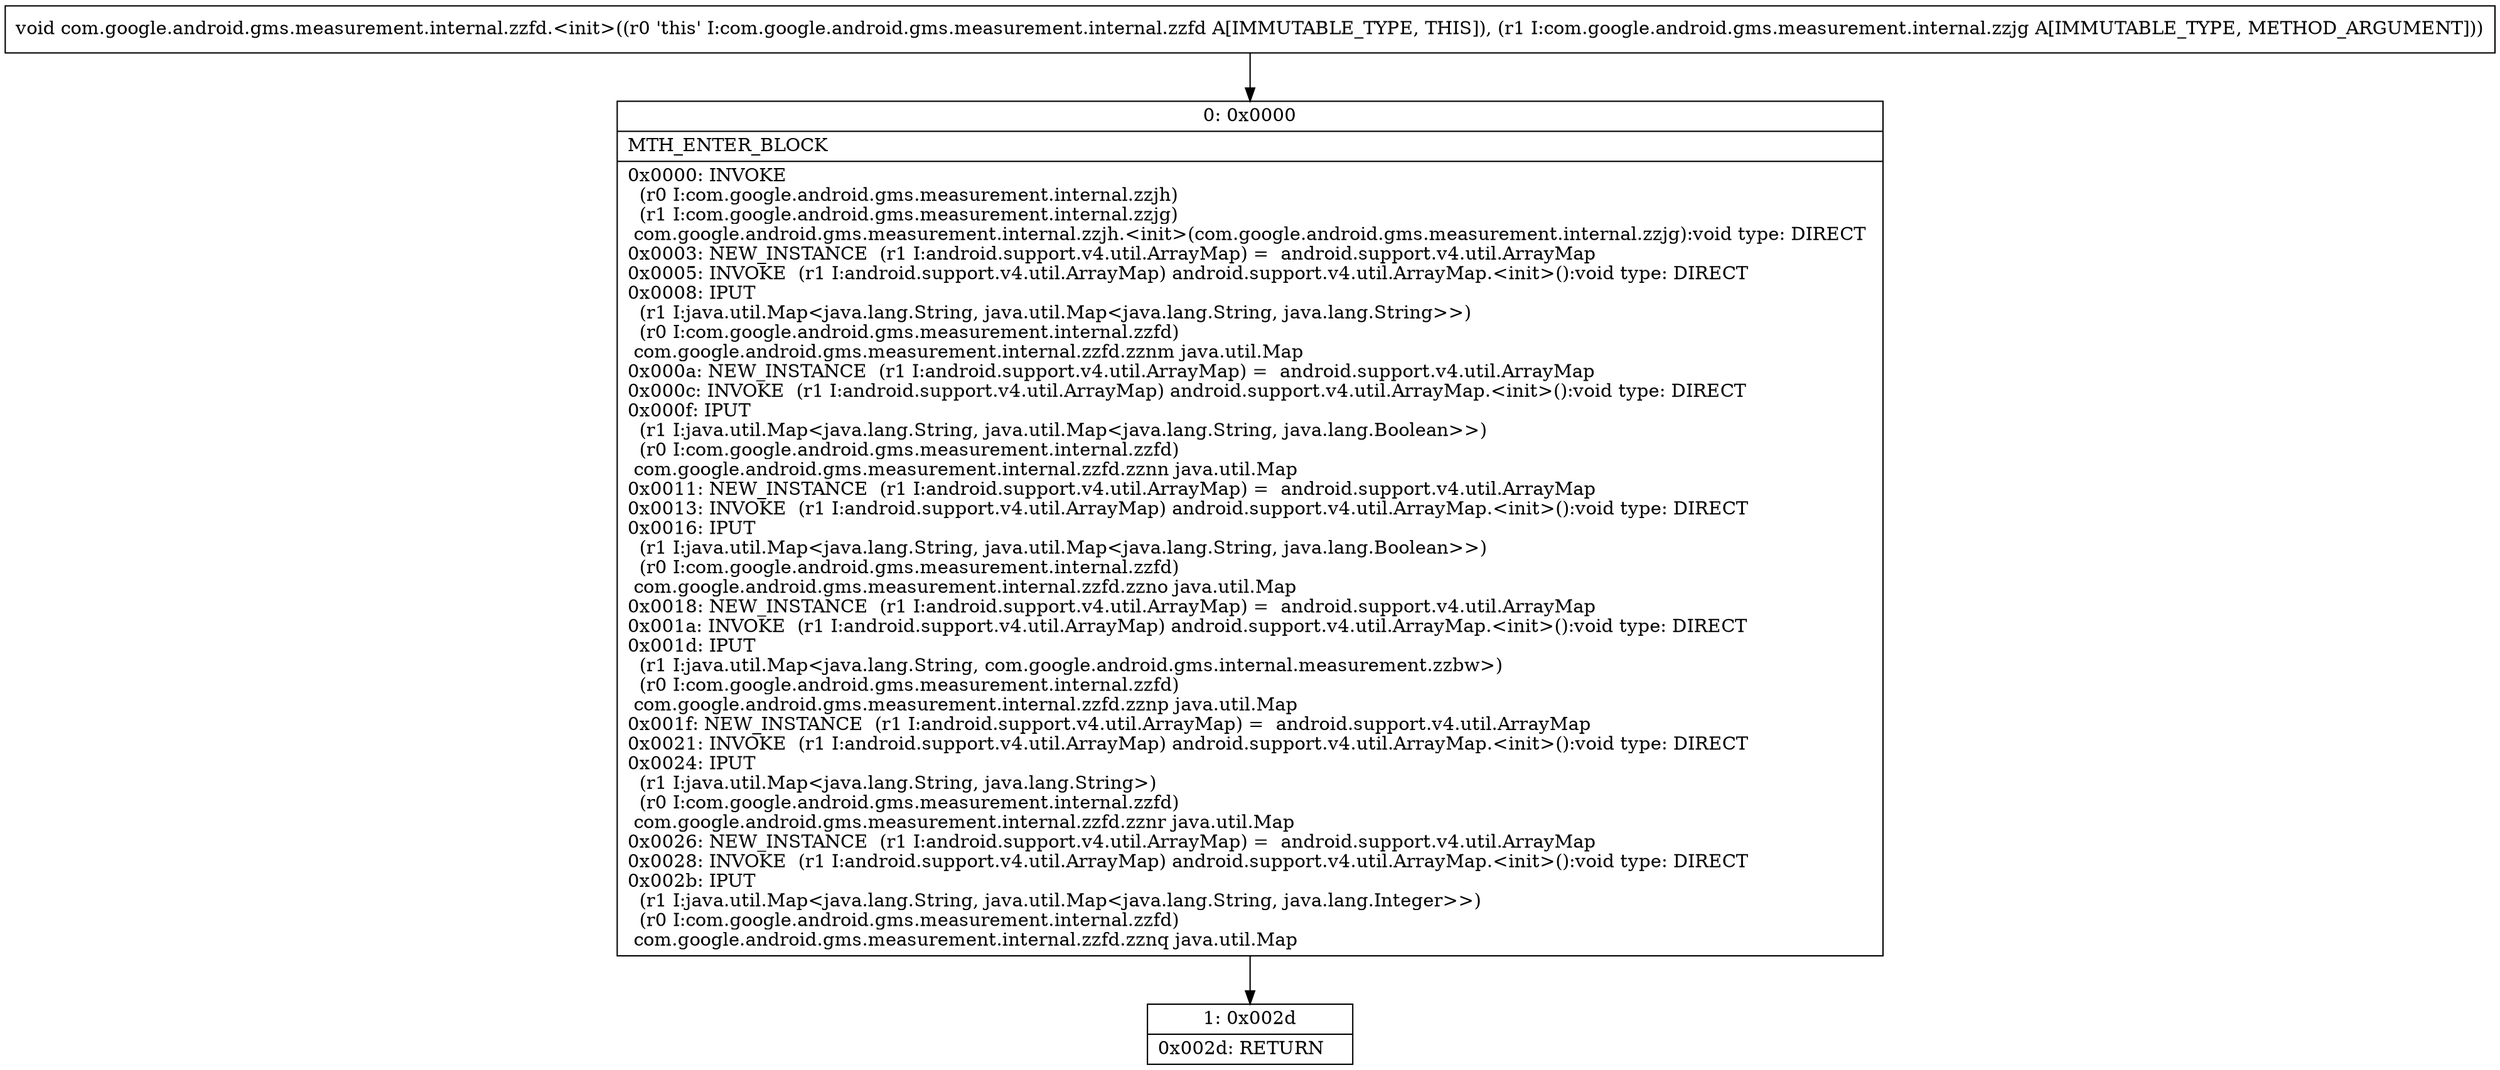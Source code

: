 digraph "CFG forcom.google.android.gms.measurement.internal.zzfd.\<init\>(Lcom\/google\/android\/gms\/measurement\/internal\/zzjg;)V" {
Node_0 [shape=record,label="{0\:\ 0x0000|MTH_ENTER_BLOCK\l|0x0000: INVOKE  \l  (r0 I:com.google.android.gms.measurement.internal.zzjh)\l  (r1 I:com.google.android.gms.measurement.internal.zzjg)\l com.google.android.gms.measurement.internal.zzjh.\<init\>(com.google.android.gms.measurement.internal.zzjg):void type: DIRECT \l0x0003: NEW_INSTANCE  (r1 I:android.support.v4.util.ArrayMap) =  android.support.v4.util.ArrayMap \l0x0005: INVOKE  (r1 I:android.support.v4.util.ArrayMap) android.support.v4.util.ArrayMap.\<init\>():void type: DIRECT \l0x0008: IPUT  \l  (r1 I:java.util.Map\<java.lang.String, java.util.Map\<java.lang.String, java.lang.String\>\>)\l  (r0 I:com.google.android.gms.measurement.internal.zzfd)\l com.google.android.gms.measurement.internal.zzfd.zznm java.util.Map \l0x000a: NEW_INSTANCE  (r1 I:android.support.v4.util.ArrayMap) =  android.support.v4.util.ArrayMap \l0x000c: INVOKE  (r1 I:android.support.v4.util.ArrayMap) android.support.v4.util.ArrayMap.\<init\>():void type: DIRECT \l0x000f: IPUT  \l  (r1 I:java.util.Map\<java.lang.String, java.util.Map\<java.lang.String, java.lang.Boolean\>\>)\l  (r0 I:com.google.android.gms.measurement.internal.zzfd)\l com.google.android.gms.measurement.internal.zzfd.zznn java.util.Map \l0x0011: NEW_INSTANCE  (r1 I:android.support.v4.util.ArrayMap) =  android.support.v4.util.ArrayMap \l0x0013: INVOKE  (r1 I:android.support.v4.util.ArrayMap) android.support.v4.util.ArrayMap.\<init\>():void type: DIRECT \l0x0016: IPUT  \l  (r1 I:java.util.Map\<java.lang.String, java.util.Map\<java.lang.String, java.lang.Boolean\>\>)\l  (r0 I:com.google.android.gms.measurement.internal.zzfd)\l com.google.android.gms.measurement.internal.zzfd.zzno java.util.Map \l0x0018: NEW_INSTANCE  (r1 I:android.support.v4.util.ArrayMap) =  android.support.v4.util.ArrayMap \l0x001a: INVOKE  (r1 I:android.support.v4.util.ArrayMap) android.support.v4.util.ArrayMap.\<init\>():void type: DIRECT \l0x001d: IPUT  \l  (r1 I:java.util.Map\<java.lang.String, com.google.android.gms.internal.measurement.zzbw\>)\l  (r0 I:com.google.android.gms.measurement.internal.zzfd)\l com.google.android.gms.measurement.internal.zzfd.zznp java.util.Map \l0x001f: NEW_INSTANCE  (r1 I:android.support.v4.util.ArrayMap) =  android.support.v4.util.ArrayMap \l0x0021: INVOKE  (r1 I:android.support.v4.util.ArrayMap) android.support.v4.util.ArrayMap.\<init\>():void type: DIRECT \l0x0024: IPUT  \l  (r1 I:java.util.Map\<java.lang.String, java.lang.String\>)\l  (r0 I:com.google.android.gms.measurement.internal.zzfd)\l com.google.android.gms.measurement.internal.zzfd.zznr java.util.Map \l0x0026: NEW_INSTANCE  (r1 I:android.support.v4.util.ArrayMap) =  android.support.v4.util.ArrayMap \l0x0028: INVOKE  (r1 I:android.support.v4.util.ArrayMap) android.support.v4.util.ArrayMap.\<init\>():void type: DIRECT \l0x002b: IPUT  \l  (r1 I:java.util.Map\<java.lang.String, java.util.Map\<java.lang.String, java.lang.Integer\>\>)\l  (r0 I:com.google.android.gms.measurement.internal.zzfd)\l com.google.android.gms.measurement.internal.zzfd.zznq java.util.Map \l}"];
Node_1 [shape=record,label="{1\:\ 0x002d|0x002d: RETURN   \l}"];
MethodNode[shape=record,label="{void com.google.android.gms.measurement.internal.zzfd.\<init\>((r0 'this' I:com.google.android.gms.measurement.internal.zzfd A[IMMUTABLE_TYPE, THIS]), (r1 I:com.google.android.gms.measurement.internal.zzjg A[IMMUTABLE_TYPE, METHOD_ARGUMENT])) }"];
MethodNode -> Node_0;
Node_0 -> Node_1;
}

